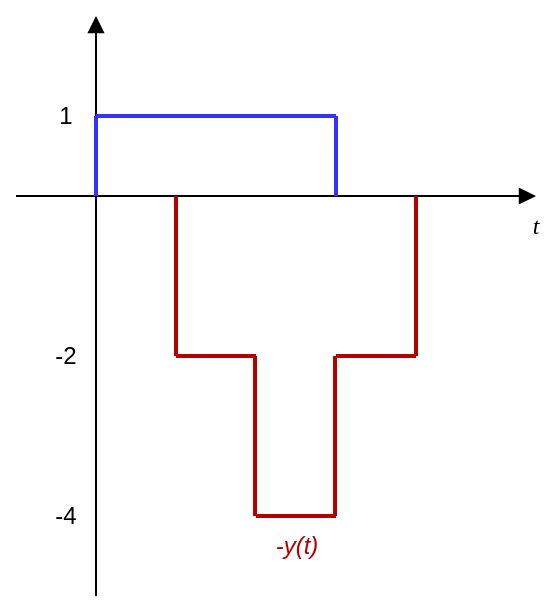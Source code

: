 <mxfile version="20.7.4" type="device"><diagram id="E17bn0AvmCeSCLeaEtgZ" name="Pagina-1"><mxGraphModel dx="810" dy="473" grid="1" gridSize="10" guides="1" tooltips="1" connect="1" arrows="1" fold="1" page="1" pageScale="1" pageWidth="827" pageHeight="1169" math="0" shadow="0"><root><mxCell id="0"/><mxCell id="1" parent="0"/><mxCell id="0x4WYvHT3u0Fkx09kFJI-1" value="" style="endArrow=block;html=1;rounded=0;endFill=1;" parent="1" edge="1"><mxGeometry width="50" height="50" relative="1" as="geometry"><mxPoint x="40" y="440" as="sourcePoint"/><mxPoint x="300" y="440" as="targetPoint"/></mxGeometry></mxCell><mxCell id="0x4WYvHT3u0Fkx09kFJI-2" value="&lt;font face=&quot;Times New Roman&quot;&gt;&lt;i&gt;t&lt;/i&gt;&lt;/font&gt;" style="text;html=1;strokeColor=none;fillColor=none;align=center;verticalAlign=middle;whiteSpace=wrap;rounded=0;" parent="1" vertex="1"><mxGeometry x="290" y="440" width="20" height="30" as="geometry"/></mxCell><mxCell id="0x4WYvHT3u0Fkx09kFJI-5" value="" style="endArrow=block;html=1;rounded=0;endFill=1;" parent="1" edge="1"><mxGeometry width="50" height="50" relative="1" as="geometry"><mxPoint x="80" y="640" as="sourcePoint"/><mxPoint x="80" y="350" as="targetPoint"/></mxGeometry></mxCell><mxCell id="-_Euspfm7YUTP7PYn1RI-1" value="" style="endArrow=none;html=1;rounded=0;fillColor=#e51400;strokeColor=#B20000;strokeWidth=2;" parent="1" edge="1"><mxGeometry width="50" height="50" relative="1" as="geometry"><mxPoint x="120" y="520" as="sourcePoint"/><mxPoint x="120" y="440" as="targetPoint"/></mxGeometry></mxCell><mxCell id="-_Euspfm7YUTP7PYn1RI-2" value="" style="endArrow=none;html=1;rounded=0;fillColor=#e51400;strokeColor=#B20000;strokeWidth=2;" parent="1" edge="1"><mxGeometry width="50" height="50" relative="1" as="geometry"><mxPoint x="120" y="520" as="sourcePoint"/><mxPoint x="160" y="520" as="targetPoint"/></mxGeometry></mxCell><mxCell id="-_Euspfm7YUTP7PYn1RI-3" value="" style="endArrow=none;html=1;rounded=0;fillColor=#e51400;strokeColor=#B20000;strokeWidth=2;" parent="1" edge="1"><mxGeometry x="1" y="-58" width="50" height="50" relative="1" as="geometry"><mxPoint x="159.52" y="600" as="sourcePoint"/><mxPoint x="159.52" y="520" as="targetPoint"/><mxPoint x="-28" y="-50" as="offset"/></mxGeometry></mxCell><mxCell id="-_Euspfm7YUTP7PYn1RI-4" value="" style="endArrow=none;html=1;rounded=0;fillColor=#e51400;strokeColor=#B20000;strokeWidth=2;" parent="1" edge="1"><mxGeometry width="50" height="50" relative="1" as="geometry"><mxPoint x="160" y="600" as="sourcePoint"/><mxPoint x="200" y="600" as="targetPoint"/></mxGeometry></mxCell><mxCell id="-_Euspfm7YUTP7PYn1RI-5" value="" style="endArrow=none;html=1;rounded=0;fillColor=#e51400;strokeColor=#B20000;strokeWidth=2;" parent="1" edge="1"><mxGeometry x="1" y="-58" width="50" height="50" relative="1" as="geometry"><mxPoint x="199.52" y="600" as="sourcePoint"/><mxPoint x="199.52" y="520" as="targetPoint"/><mxPoint x="-28" y="-50" as="offset"/></mxGeometry></mxCell><mxCell id="-_Euspfm7YUTP7PYn1RI-6" value="" style="endArrow=none;html=1;rounded=0;fillColor=#e51400;strokeColor=#B20000;strokeWidth=2;" parent="1" edge="1"><mxGeometry width="50" height="50" relative="1" as="geometry"><mxPoint x="200" y="520" as="sourcePoint"/><mxPoint x="240" y="520" as="targetPoint"/></mxGeometry></mxCell><mxCell id="-_Euspfm7YUTP7PYn1RI-7" value="" style="endArrow=none;html=1;rounded=0;fillColor=#e51400;strokeColor=#B20000;strokeWidth=2;" parent="1" edge="1"><mxGeometry width="50" height="50" relative="1" as="geometry"><mxPoint x="240" y="520" as="sourcePoint"/><mxPoint x="240" y="440" as="targetPoint"/></mxGeometry></mxCell><mxCell id="-_Euspfm7YUTP7PYn1RI-8" value="" style="endArrow=none;html=1;rounded=0;strokeWidth=2;strokeColor=#3333FF;" parent="1" edge="1"><mxGeometry width="50" height="50" relative="1" as="geometry"><mxPoint x="80" y="400" as="sourcePoint"/><mxPoint x="200" y="400" as="targetPoint"/></mxGeometry></mxCell><mxCell id="-_Euspfm7YUTP7PYn1RI-9" value="" style="endArrow=none;html=1;rounded=0;strokeWidth=2;strokeColor=#3333FF;" parent="1" edge="1"><mxGeometry x="1" y="-58" width="50" height="50" relative="1" as="geometry"><mxPoint x="200" y="440" as="sourcePoint"/><mxPoint x="200" y="400" as="targetPoint"/><mxPoint x="-28" y="-50" as="offset"/></mxGeometry></mxCell><mxCell id="-_Euspfm7YUTP7PYn1RI-10" value="" style="endArrow=none;html=1;rounded=0;strokeWidth=2;strokeColor=#3333FF;" parent="1" edge="1"><mxGeometry x="1" y="-58" width="50" height="50" relative="1" as="geometry"><mxPoint x="80" y="440" as="sourcePoint"/><mxPoint x="80" y="400" as="targetPoint"/><mxPoint x="-28" y="-50" as="offset"/></mxGeometry></mxCell><mxCell id="-_Euspfm7YUTP7PYn1RI-13" value="&lt;i&gt;&lt;font color=&quot;#b20000&quot;&gt;-y(t)&lt;/font&gt;&lt;/i&gt;" style="text;html=1;align=center;verticalAlign=middle;resizable=0;points=[];autosize=1;strokeColor=none;fillColor=none;" parent="1" vertex="1"><mxGeometry x="160" y="600" width="40" height="30" as="geometry"/></mxCell><mxCell id="-_Euspfm7YUTP7PYn1RI-16" value="1" style="text;html=1;strokeColor=none;fillColor=none;align=center;verticalAlign=middle;whiteSpace=wrap;rounded=0;fontColor=#000000;" parent="1" vertex="1"><mxGeometry x="60" y="395" width="10" height="10" as="geometry"/></mxCell><mxCell id="Aa14GlYV6RWZiyBWE5Ck-1" value="-2" style="text;html=1;strokeColor=none;fillColor=none;align=center;verticalAlign=middle;whiteSpace=wrap;rounded=0;fontColor=#000000;" parent="1" vertex="1"><mxGeometry x="60" y="510" width="10" height="20" as="geometry"/></mxCell><mxCell id="Aa14GlYV6RWZiyBWE5Ck-2" value="-4" style="text;html=1;strokeColor=none;fillColor=none;align=center;verticalAlign=middle;whiteSpace=wrap;rounded=0;fontColor=#000000;" parent="1" vertex="1"><mxGeometry x="60" y="590" width="10" height="20" as="geometry"/></mxCell></root></mxGraphModel></diagram></mxfile>